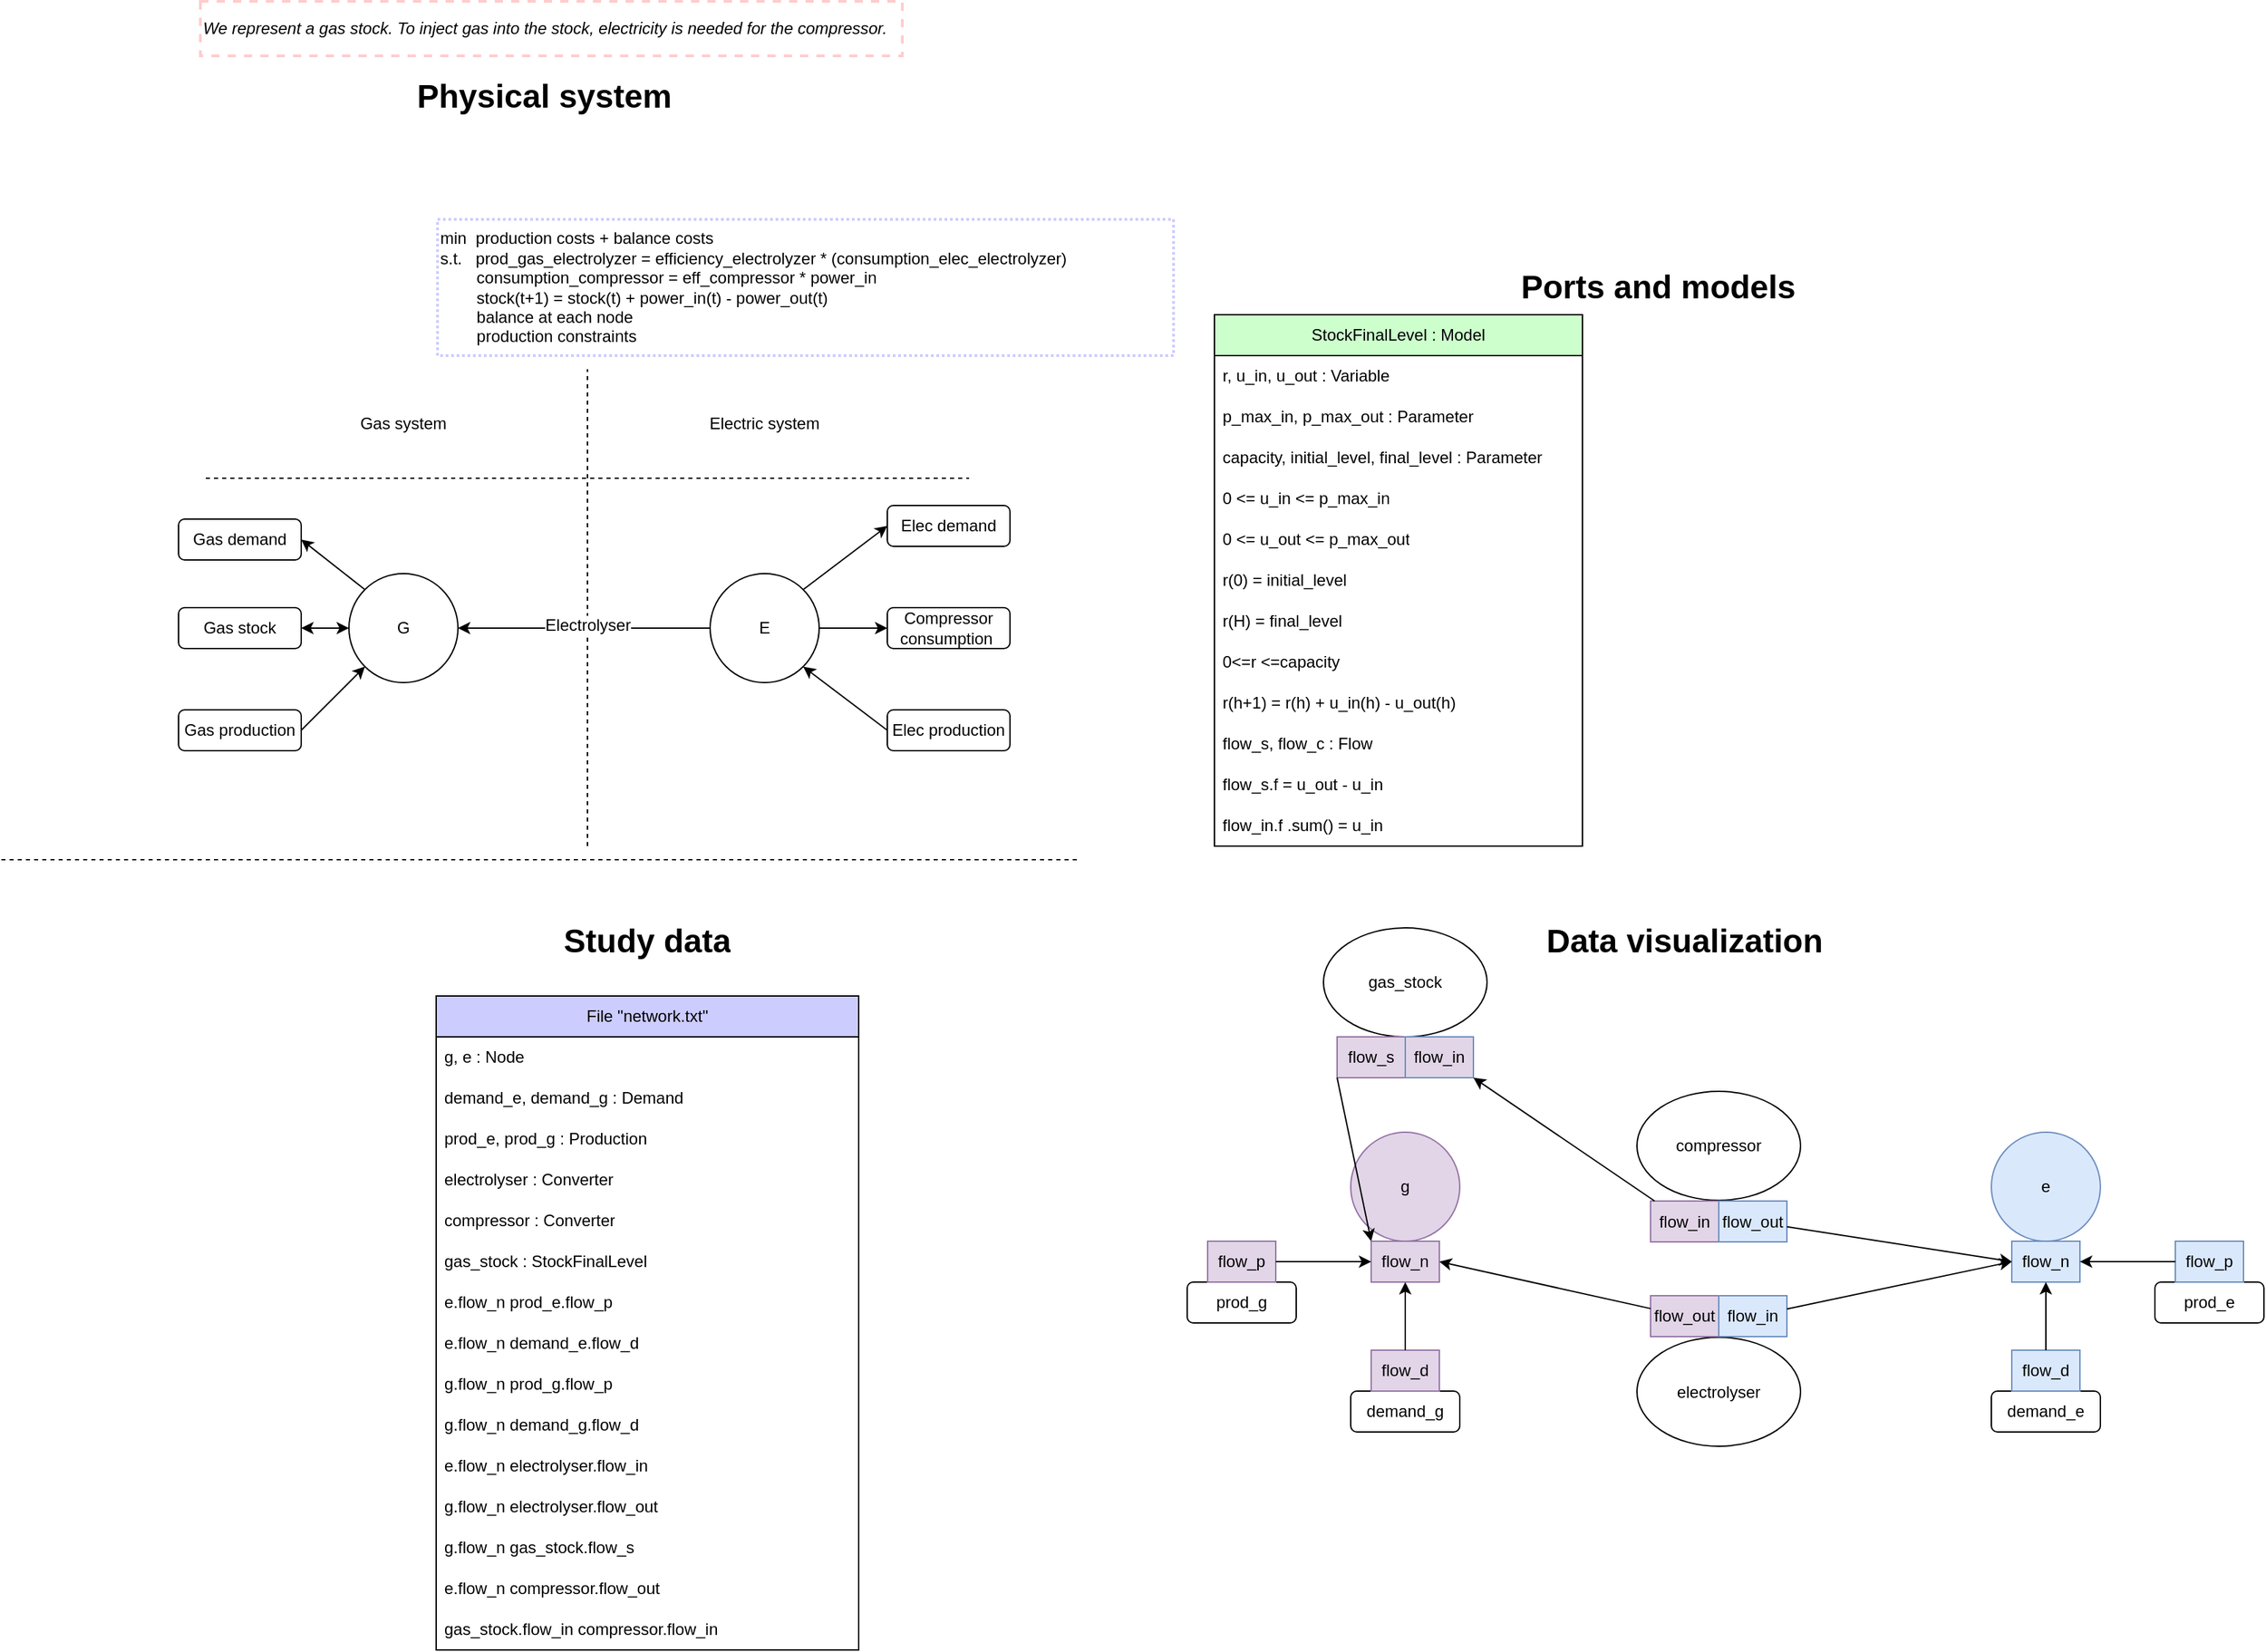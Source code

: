 <mxfile>
    <diagram id="C5RBs43oDa-KdzZeNtuy" name="two_models">
        <mxGraphModel dx="1202" dy="1762" grid="1" gridSize="10" guides="1" tooltips="1" connect="1" arrows="1" fold="1" page="1" pageScale="1" pageWidth="827" pageHeight="1169" math="0" shadow="0">
            <root>
                <mxCell id="WIyWlLk6GJQsqaUBKTNV-0"/>
                <mxCell id="WIyWlLk6GJQsqaUBKTNV-1" parent="WIyWlLk6GJQsqaUBKTNV-0"/>
                <mxCell id="hW5n2ouBTmK9XzmkuQqM-54" value="" style="endArrow=none;dashed=1;html=1;rounded=0;" parent="WIyWlLk6GJQsqaUBKTNV-1" edge="1">
                    <mxGeometry width="50" height="50" relative="1" as="geometry">
                        <mxPoint x="440" y="-10" as="sourcePoint"/>
                        <mxPoint x="440" y="-360" as="targetPoint"/>
                    </mxGeometry>
                </mxCell>
                <mxCell id="hW5n2ouBTmK9XzmkuQqM-55" value="" style="endArrow=none;dashed=1;html=1;rounded=0;" parent="WIyWlLk6GJQsqaUBKTNV-1" edge="1">
                    <mxGeometry width="50" height="50" relative="1" as="geometry">
                        <mxPoint x="160" y="-280" as="sourcePoint"/>
                        <mxPoint x="720" y="-280" as="targetPoint"/>
                    </mxGeometry>
                </mxCell>
                <mxCell id="hW5n2ouBTmK9XzmkuQqM-56" value="Gas system" style="text;html=1;strokeColor=none;fillColor=none;align=center;verticalAlign=middle;whiteSpace=wrap;rounded=0;" parent="WIyWlLk6GJQsqaUBKTNV-1" vertex="1">
                    <mxGeometry x="250" y="-340" width="110" height="40" as="geometry"/>
                </mxCell>
                <mxCell id="hW5n2ouBTmK9XzmkuQqM-57" value="Electric system" style="text;html=1;strokeColor=none;fillColor=none;align=center;verticalAlign=middle;whiteSpace=wrap;rounded=0;" parent="WIyWlLk6GJQsqaUBKTNV-1" vertex="1">
                    <mxGeometry x="515" y="-340" width="110" height="40" as="geometry"/>
                </mxCell>
                <mxCell id="hW5n2ouBTmK9XzmkuQqM-58" value="G" style="ellipse;whiteSpace=wrap;html=1;aspect=fixed;" parent="WIyWlLk6GJQsqaUBKTNV-1" vertex="1">
                    <mxGeometry x="265" y="-210" width="80" height="80" as="geometry"/>
                </mxCell>
                <mxCell id="hW5n2ouBTmK9XzmkuQqM-59" value="E" style="ellipse;whiteSpace=wrap;html=1;aspect=fixed;" parent="WIyWlLk6GJQsqaUBKTNV-1" vertex="1">
                    <mxGeometry x="530" y="-210" width="80" height="80" as="geometry"/>
                </mxCell>
                <mxCell id="hW5n2ouBTmK9XzmkuQqM-60" value="" style="endArrow=classic;html=1;rounded=0;entryX=0;entryY=1;entryDx=0;entryDy=0;exitX=1;exitY=0.5;exitDx=0;exitDy=0;" parent="WIyWlLk6GJQsqaUBKTNV-1" source="hW5n2ouBTmK9XzmkuQqM-64" target="hW5n2ouBTmK9XzmkuQqM-58" edge="1">
                    <mxGeometry width="50" height="50" relative="1" as="geometry">
                        <mxPoint x="230" y="-90" as="sourcePoint"/>
                        <mxPoint x="440" y="-90" as="targetPoint"/>
                    </mxGeometry>
                </mxCell>
                <mxCell id="hW5n2ouBTmK9XzmkuQqM-61" value="" style="endArrow=classic;html=1;rounded=0;exitX=0;exitY=0;exitDx=0;exitDy=0;entryX=1;entryY=0.5;entryDx=0;entryDy=0;" parent="WIyWlLk6GJQsqaUBKTNV-1" source="hW5n2ouBTmK9XzmkuQqM-58" target="hW5n2ouBTmK9XzmkuQqM-67" edge="1">
                    <mxGeometry width="50" height="50" relative="1" as="geometry">
                        <mxPoint x="240" y="-80" as="sourcePoint"/>
                        <mxPoint x="210" y="-230" as="targetPoint"/>
                    </mxGeometry>
                </mxCell>
                <mxCell id="hW5n2ouBTmK9XzmkuQqM-62" value="" style="endArrow=classic;html=1;rounded=0;exitX=1;exitY=0;exitDx=0;exitDy=0;entryX=0;entryY=0.5;entryDx=0;entryDy=0;" parent="WIyWlLk6GJQsqaUBKTNV-1" source="hW5n2ouBTmK9XzmkuQqM-59" target="hW5n2ouBTmK9XzmkuQqM-66" edge="1">
                    <mxGeometry width="50" height="50" relative="1" as="geometry">
                        <mxPoint x="707" y="-228" as="sourcePoint"/>
                        <mxPoint x="650" y="-240" as="targetPoint"/>
                    </mxGeometry>
                </mxCell>
                <mxCell id="hW5n2ouBTmK9XzmkuQqM-63" value="" style="endArrow=classic;html=1;rounded=0;entryX=1;entryY=1;entryDx=0;entryDy=0;exitX=0;exitY=0.5;exitDx=0;exitDy=0;" parent="WIyWlLk6GJQsqaUBKTNV-1" source="hW5n2ouBTmK9XzmkuQqM-65" target="hW5n2ouBTmK9XzmkuQqM-59" edge="1">
                    <mxGeometry width="50" height="50" relative="1" as="geometry">
                        <mxPoint x="650" y="-90" as="sourcePoint"/>
                        <mxPoint x="600" y="-110" as="targetPoint"/>
                    </mxGeometry>
                </mxCell>
                <mxCell id="hW5n2ouBTmK9XzmkuQqM-64" value="Gas production" style="rounded=1;whiteSpace=wrap;html=1;" parent="WIyWlLk6GJQsqaUBKTNV-1" vertex="1">
                    <mxGeometry x="140" y="-110" width="90" height="30" as="geometry"/>
                </mxCell>
                <mxCell id="hW5n2ouBTmK9XzmkuQqM-65" value="Elec production" style="rounded=1;whiteSpace=wrap;html=1;" parent="WIyWlLk6GJQsqaUBKTNV-1" vertex="1">
                    <mxGeometry x="660" y="-110" width="90" height="30" as="geometry"/>
                </mxCell>
                <mxCell id="hW5n2ouBTmK9XzmkuQqM-66" value="Elec demand" style="rounded=1;whiteSpace=wrap;html=1;" parent="WIyWlLk6GJQsqaUBKTNV-1" vertex="1">
                    <mxGeometry x="660" y="-260" width="90" height="30" as="geometry"/>
                </mxCell>
                <mxCell id="hW5n2ouBTmK9XzmkuQqM-67" value="Gas demand" style="rounded=1;whiteSpace=wrap;html=1;" parent="WIyWlLk6GJQsqaUBKTNV-1" vertex="1">
                    <mxGeometry x="140" y="-250" width="90" height="30" as="geometry"/>
                </mxCell>
                <mxCell id="hW5n2ouBTmK9XzmkuQqM-78" value="" style="endArrow=none;dashed=1;html=1;rounded=0;" parent="WIyWlLk6GJQsqaUBKTNV-1" edge="1">
                    <mxGeometry width="50" height="50" relative="1" as="geometry">
                        <mxPoint x="10" as="sourcePoint"/>
                        <mxPoint x="800" as="targetPoint"/>
                    </mxGeometry>
                </mxCell>
                <mxCell id="hW5n2ouBTmK9XzmkuQqM-81" value="&lt;h1&gt;Physical system&lt;br&gt;&lt;/h1&gt;" style="text;html=1;strokeColor=none;fillColor=none;spacing=5;spacingTop=-20;whiteSpace=wrap;overflow=hidden;rounded=0;" parent="WIyWlLk6GJQsqaUBKTNV-1" vertex="1">
                    <mxGeometry x="310" y="-580" width="250" height="40" as="geometry"/>
                </mxCell>
                <mxCell id="0" value="" style="group" parent="WIyWlLk6GJQsqaUBKTNV-1" vertex="1" connectable="0">
                    <mxGeometry x="890" y="-440" width="690" height="460" as="geometry"/>
                </mxCell>
                <mxCell id="hW5n2ouBTmK9XzmkuQqM-79" value="&lt;h1&gt;Ports and models&lt;br&gt;&lt;/h1&gt;" style="text;html=1;strokeColor=none;fillColor=none;spacing=5;spacingTop=-20;whiteSpace=wrap;overflow=hidden;rounded=0;" parent="0" vertex="1">
                    <mxGeometry x="230" width="250" height="40" as="geometry"/>
                </mxCell>
                <mxCell id="94" value="StockFinalLevel : Model" style="swimlane;fontStyle=0;childLayout=stackLayout;horizontal=1;startSize=30;horizontalStack=0;resizeParent=1;resizeParentMax=0;resizeLast=0;collapsible=1;marginBottom=0;whiteSpace=wrap;html=1;fillColor=#CCFFCC;fontColor=#000000;" parent="0" vertex="1">
                    <mxGeometry x="10" y="40" width="270" height="390" as="geometry"/>
                </mxCell>
                <mxCell id="95" value="r, u_in, u_out : Variable" style="text;strokeColor=none;fillColor=none;align=left;verticalAlign=middle;spacingLeft=4;spacingRight=4;overflow=hidden;points=[[0,0.5],[1,0.5]];portConstraint=eastwest;rotatable=0;whiteSpace=wrap;html=1;" parent="94" vertex="1">
                    <mxGeometry y="30" width="270" height="30" as="geometry"/>
                </mxCell>
                <mxCell id="137" value="p_max_in, p_max_out : Parameter" style="text;strokeColor=none;fillColor=none;align=left;verticalAlign=middle;spacingLeft=4;spacingRight=4;overflow=hidden;points=[[0,0.5],[1,0.5]];portConstraint=eastwest;rotatable=0;whiteSpace=wrap;html=1;" parent="94" vertex="1">
                    <mxGeometry y="60" width="270" height="30" as="geometry"/>
                </mxCell>
                <mxCell id="138" value="capacity, initial_level, final_level : Parameter" style="text;strokeColor=none;fillColor=none;align=left;verticalAlign=middle;spacingLeft=4;spacingRight=4;overflow=hidden;points=[[0,0.5],[1,0.5]];portConstraint=eastwest;rotatable=0;whiteSpace=wrap;html=1;" parent="94" vertex="1">
                    <mxGeometry y="90" width="270" height="30" as="geometry"/>
                </mxCell>
                <mxCell id="139" value="0 &amp;lt;= u_in &amp;lt;= p_max_in" style="text;strokeColor=none;fillColor=none;align=left;verticalAlign=middle;spacingLeft=4;spacingRight=4;overflow=hidden;points=[[0,0.5],[1,0.5]];portConstraint=eastwest;rotatable=0;whiteSpace=wrap;html=1;" parent="94" vertex="1">
                    <mxGeometry y="120" width="270" height="30" as="geometry"/>
                </mxCell>
                <mxCell id="140" value="0 &amp;lt;= u_out &amp;lt;= p_max_out" style="text;strokeColor=none;fillColor=none;align=left;verticalAlign=middle;spacingLeft=4;spacingRight=4;overflow=hidden;points=[[0,0.5],[1,0.5]];portConstraint=eastwest;rotatable=0;whiteSpace=wrap;html=1;" parent="94" vertex="1">
                    <mxGeometry y="150" width="270" height="30" as="geometry"/>
                </mxCell>
                <mxCell id="141" value="r(0) = initial_level" style="text;strokeColor=none;fillColor=none;align=left;verticalAlign=middle;spacingLeft=4;spacingRight=4;overflow=hidden;points=[[0,0.5],[1,0.5]];portConstraint=eastwest;rotatable=0;whiteSpace=wrap;html=1;" parent="94" vertex="1">
                    <mxGeometry y="180" width="270" height="30" as="geometry"/>
                </mxCell>
                <mxCell id="142" value="r(H) = final_level" style="text;strokeColor=none;fillColor=none;align=left;verticalAlign=middle;spacingLeft=4;spacingRight=4;overflow=hidden;points=[[0,0.5],[1,0.5]];portConstraint=eastwest;rotatable=0;whiteSpace=wrap;html=1;" parent="94" vertex="1">
                    <mxGeometry y="210" width="270" height="30" as="geometry"/>
                </mxCell>
                <mxCell id="143" value="0&amp;lt;=r &amp;lt;=capacity" style="text;strokeColor=none;fillColor=none;align=left;verticalAlign=middle;spacingLeft=4;spacingRight=4;overflow=hidden;points=[[0,0.5],[1,0.5]];portConstraint=eastwest;rotatable=0;whiteSpace=wrap;html=1;" parent="94" vertex="1">
                    <mxGeometry y="240" width="270" height="30" as="geometry"/>
                </mxCell>
                <mxCell id="144" value="r(h+1) = r(h) + u_in(h) - u_out(h)" style="text;strokeColor=none;fillColor=none;align=left;verticalAlign=middle;spacingLeft=4;spacingRight=4;overflow=hidden;points=[[0,0.5],[1,0.5]];portConstraint=eastwest;rotatable=0;whiteSpace=wrap;html=1;" parent="94" vertex="1">
                    <mxGeometry y="270" width="270" height="30" as="geometry"/>
                </mxCell>
                <mxCell id="96" value="flow_s, flow_c : Flow" style="text;strokeColor=none;fillColor=none;align=left;verticalAlign=middle;spacingLeft=4;spacingRight=4;overflow=hidden;points=[[0,0.5],[1,0.5]];portConstraint=eastwest;rotatable=0;whiteSpace=wrap;html=1;" parent="94" vertex="1">
                    <mxGeometry y="300" width="270" height="30" as="geometry"/>
                </mxCell>
                <mxCell id="97" value="flow_s.f = u_out - u_in" style="text;strokeColor=none;fillColor=none;align=left;verticalAlign=middle;spacingLeft=4;spacingRight=4;overflow=hidden;points=[[0,0.5],[1,0.5]];portConstraint=eastwest;rotatable=0;whiteSpace=wrap;html=1;" parent="94" vertex="1">
                    <mxGeometry y="330" width="270" height="30" as="geometry"/>
                </mxCell>
                <mxCell id="151" value="flow_in.f .sum() = u_in" style="text;strokeColor=none;fillColor=none;align=left;verticalAlign=middle;spacingLeft=4;spacingRight=4;overflow=hidden;points=[[0,0.5],[1,0.5]];portConstraint=eastwest;rotatable=0;whiteSpace=wrap;html=1;" parent="94" vertex="1">
                    <mxGeometry y="360" width="270" height="30" as="geometry"/>
                </mxCell>
                <mxCell id="1" value="" style="group" parent="WIyWlLk6GJQsqaUBKTNV-1" vertex="1" connectable="0">
                    <mxGeometry x="109" y="40" width="680" height="320" as="geometry"/>
                </mxCell>
                <mxCell id="hW5n2ouBTmK9XzmkuQqM-36" value="File &quot;network.txt&quot;" style="swimlane;fontStyle=0;childLayout=stackLayout;horizontal=1;startSize=30;horizontalStack=0;resizeParent=1;resizeParentMax=0;resizeLast=0;collapsible=1;marginBottom=0;whiteSpace=wrap;html=1;fillColor=#CCCCFF;" parent="1" vertex="1">
                    <mxGeometry x="220" y="60" width="310" height="480" as="geometry"/>
                </mxCell>
                <mxCell id="hW5n2ouBTmK9XzmkuQqM-39" value="g, e : Node" style="text;strokeColor=none;fillColor=none;align=left;verticalAlign=middle;spacingLeft=4;spacingRight=4;overflow=hidden;points=[[0,0.5],[1,0.5]];portConstraint=eastwest;rotatable=0;whiteSpace=wrap;html=1;" parent="hW5n2ouBTmK9XzmkuQqM-36" vertex="1">
                    <mxGeometry y="30" width="310" height="30" as="geometry"/>
                </mxCell>
                <mxCell id="hW5n2ouBTmK9XzmkuQqM-44" value="demand_e, demand_g : Demand" style="text;strokeColor=none;fillColor=none;align=left;verticalAlign=middle;spacingLeft=4;spacingRight=4;overflow=hidden;points=[[0,0.5],[1,0.5]];portConstraint=eastwest;rotatable=0;whiteSpace=wrap;html=1;" parent="hW5n2ouBTmK9XzmkuQqM-36" vertex="1">
                    <mxGeometry y="60" width="310" height="30" as="geometry"/>
                </mxCell>
                <mxCell id="hW5n2ouBTmK9XzmkuQqM-41" value="prod_e, prod_g : Production" style="text;strokeColor=none;fillColor=none;align=left;verticalAlign=middle;spacingLeft=4;spacingRight=4;overflow=hidden;points=[[0,0.5],[1,0.5]];portConstraint=eastwest;rotatable=0;whiteSpace=wrap;html=1;" parent="hW5n2ouBTmK9XzmkuQqM-36" vertex="1">
                    <mxGeometry y="90" width="310" height="30" as="geometry"/>
                </mxCell>
                <mxCell id="hW5n2ouBTmK9XzmkuQqM-37" value="electrolyser : Converter" style="text;strokeColor=none;fillColor=none;align=left;verticalAlign=middle;spacingLeft=4;spacingRight=4;overflow=hidden;points=[[0,0.5],[1,0.5]];portConstraint=eastwest;rotatable=0;whiteSpace=wrap;html=1;" parent="hW5n2ouBTmK9XzmkuQqM-36" vertex="1">
                    <mxGeometry y="120" width="310" height="30" as="geometry"/>
                </mxCell>
                <mxCell id="167" value="compressor : Converter" style="text;strokeColor=none;fillColor=none;align=left;verticalAlign=middle;spacingLeft=4;spacingRight=4;overflow=hidden;points=[[0,0.5],[1,0.5]];portConstraint=eastwest;rotatable=0;whiteSpace=wrap;html=1;" parent="hW5n2ouBTmK9XzmkuQqM-36" vertex="1">
                    <mxGeometry y="150" width="310" height="30" as="geometry"/>
                </mxCell>
                <mxCell id="168" value="gas_stock : StockFinalLevel" style="text;strokeColor=none;fillColor=none;align=left;verticalAlign=middle;spacingLeft=4;spacingRight=4;overflow=hidden;points=[[0,0.5],[1,0.5]];portConstraint=eastwest;rotatable=0;whiteSpace=wrap;html=1;" parent="hW5n2ouBTmK9XzmkuQqM-36" vertex="1">
                    <mxGeometry y="180" width="310" height="30" as="geometry"/>
                </mxCell>
                <mxCell id="hW5n2ouBTmK9XzmkuQqM-47" value="e.flow_n prod_e.flow_p" style="text;strokeColor=none;fillColor=none;align=left;verticalAlign=middle;spacingLeft=4;spacingRight=4;overflow=hidden;points=[[0,0.5],[1,0.5]];portConstraint=eastwest;rotatable=0;whiteSpace=wrap;html=1;" parent="hW5n2ouBTmK9XzmkuQqM-36" vertex="1">
                    <mxGeometry y="210" width="310" height="30" as="geometry"/>
                </mxCell>
                <mxCell id="hW5n2ouBTmK9XzmkuQqM-48" value="e.flow_n demand_e.flow_d" style="text;strokeColor=none;fillColor=none;align=left;verticalAlign=middle;spacingLeft=4;spacingRight=4;overflow=hidden;points=[[0,0.5],[1,0.5]];portConstraint=eastwest;rotatable=0;whiteSpace=wrap;html=1;" parent="hW5n2ouBTmK9XzmkuQqM-36" vertex="1">
                    <mxGeometry y="240" width="310" height="30" as="geometry"/>
                </mxCell>
                <mxCell id="hW5n2ouBTmK9XzmkuQqM-49" value="g.flow_n prod_g.flow_p" style="text;strokeColor=none;fillColor=none;align=left;verticalAlign=middle;spacingLeft=4;spacingRight=4;overflow=hidden;points=[[0,0.5],[1,0.5]];portConstraint=eastwest;rotatable=0;whiteSpace=wrap;html=1;" parent="hW5n2ouBTmK9XzmkuQqM-36" vertex="1">
                    <mxGeometry y="270" width="310" height="30" as="geometry"/>
                </mxCell>
                <mxCell id="hW5n2ouBTmK9XzmkuQqM-50" value="g.flow_n demand_g.flow_d" style="text;strokeColor=none;fillColor=none;align=left;verticalAlign=middle;spacingLeft=4;spacingRight=4;overflow=hidden;points=[[0,0.5],[1,0.5]];portConstraint=eastwest;rotatable=0;whiteSpace=wrap;html=1;" parent="hW5n2ouBTmK9XzmkuQqM-36" vertex="1">
                    <mxGeometry y="300" width="310" height="30" as="geometry"/>
                </mxCell>
                <mxCell id="hW5n2ouBTmK9XzmkuQqM-51" value="e.flow_n electrolyser.flow_in" style="text;strokeColor=none;fillColor=none;align=left;verticalAlign=middle;spacingLeft=4;spacingRight=4;overflow=hidden;points=[[0,0.5],[1,0.5]];portConstraint=eastwest;rotatable=0;whiteSpace=wrap;html=1;" parent="hW5n2ouBTmK9XzmkuQqM-36" vertex="1">
                    <mxGeometry y="330" width="310" height="30" as="geometry"/>
                </mxCell>
                <mxCell id="hW5n2ouBTmK9XzmkuQqM-46" value="g.flow_n electrolyser.flow_out" style="text;strokeColor=none;fillColor=none;align=left;verticalAlign=middle;spacingLeft=4;spacingRight=4;overflow=hidden;points=[[0,0.5],[1,0.5]];portConstraint=eastwest;rotatable=0;whiteSpace=wrap;html=1;" parent="hW5n2ouBTmK9XzmkuQqM-36" vertex="1">
                    <mxGeometry y="360" width="310" height="30" as="geometry"/>
                </mxCell>
                <mxCell id="hW5n2ouBTmK9XzmkuQqM-53" value="g.flow_n gas_stock.flow_s" style="text;strokeColor=none;fillColor=none;align=left;verticalAlign=middle;spacingLeft=4;spacingRight=4;overflow=hidden;points=[[0,0.5],[1,0.5]];portConstraint=eastwest;rotatable=0;whiteSpace=wrap;html=1;" parent="hW5n2ouBTmK9XzmkuQqM-36" vertex="1">
                    <mxGeometry y="390" width="310" height="30" as="geometry"/>
                </mxCell>
                <mxCell id="169" value="e.flow_n compressor.flow_out" style="text;strokeColor=none;fillColor=none;align=left;verticalAlign=middle;spacingLeft=4;spacingRight=4;overflow=hidden;points=[[0,0.5],[1,0.5]];portConstraint=eastwest;rotatable=0;whiteSpace=wrap;html=1;" parent="hW5n2ouBTmK9XzmkuQqM-36" vertex="1">
                    <mxGeometry y="420" width="310" height="30" as="geometry"/>
                </mxCell>
                <mxCell id="170" value="gas_stock.flow_in compressor.flow_in" style="text;strokeColor=none;fillColor=none;align=left;verticalAlign=middle;spacingLeft=4;spacingRight=4;overflow=hidden;points=[[0,0.5],[1,0.5]];portConstraint=eastwest;rotatable=0;whiteSpace=wrap;html=1;" parent="hW5n2ouBTmK9XzmkuQqM-36" vertex="1">
                    <mxGeometry y="450" width="310" height="30" as="geometry"/>
                </mxCell>
                <mxCell id="hW5n2ouBTmK9XzmkuQqM-80" value="&lt;h1&gt;Study data&lt;br&gt;&lt;/h1&gt;" style="text;html=1;strokeColor=none;fillColor=none;spacing=5;spacingTop=-20;whiteSpace=wrap;overflow=hidden;rounded=0;align=center;" parent="1" vertex="1">
                    <mxGeometry x="250" width="250" height="40" as="geometry"/>
                </mxCell>
                <mxCell id="11" value="&lt;font style=&quot;&quot;&gt;&lt;b style=&quot;&quot;&gt;&lt;font style=&quot;font-size: 24px;&quot;&gt;Data visualization&lt;/font&gt;&lt;br&gt;&lt;/b&gt;&lt;/font&gt;" style="text;html=1;strokeColor=none;fillColor=none;align=center;verticalAlign=middle;whiteSpace=wrap;rounded=0;" parent="WIyWlLk6GJQsqaUBKTNV-1" vertex="1">
                    <mxGeometry x="1030" width="430" height="120" as="geometry"/>
                </mxCell>
                <mxCell id="49" value="" style="group" parent="WIyWlLk6GJQsqaUBKTNV-1" vertex="1" connectable="0">
                    <mxGeometry x="880" y="170" width="790" height="260.5" as="geometry"/>
                </mxCell>
                <mxCell id="2" value="" style="group" parent="49" vertex="1" connectable="0">
                    <mxGeometry x="120" y="30" width="80" height="110" as="geometry"/>
                </mxCell>
                <mxCell id="3" value="g" style="ellipse;whiteSpace=wrap;html=1;aspect=fixed;fillColor=#e1d5e7;strokeColor=#9673a6;" parent="2" vertex="1">
                    <mxGeometry width="80" height="80" as="geometry"/>
                </mxCell>
                <mxCell id="4" value="flow_n" style="rounded=0;whiteSpace=wrap;html=1;fillColor=#e1d5e7;strokeColor=#9673a6;" parent="2" vertex="1">
                    <mxGeometry x="15" y="80" width="50" height="30" as="geometry"/>
                </mxCell>
                <mxCell id="8" value="" style="group" parent="49" vertex="1" connectable="0">
                    <mxGeometry x="590" y="30" width="80" height="110" as="geometry"/>
                </mxCell>
                <mxCell id="9" value="e" style="ellipse;whiteSpace=wrap;html=1;aspect=fixed;fillColor=#dae8fc;strokeColor=#6c8ebf;" parent="8" vertex="1">
                    <mxGeometry width="80" height="80" as="geometry"/>
                </mxCell>
                <mxCell id="10" value="flow_n" style="rounded=0;whiteSpace=wrap;html=1;fillColor=#dae8fc;strokeColor=#6c8ebf;" parent="8" vertex="1">
                    <mxGeometry x="15" y="80" width="50" height="30" as="geometry"/>
                </mxCell>
                <mxCell id="17" value="" style="group" parent="49" vertex="1" connectable="0">
                    <mxGeometry x="330" y="150" width="120" height="110.5" as="geometry"/>
                </mxCell>
                <mxCell id="18" value="electrolyser" style="ellipse;whiteSpace=wrap;html=1;" parent="17" vertex="1">
                    <mxGeometry y="30.5" width="120" height="80" as="geometry"/>
                </mxCell>
                <mxCell id="19" value="" style="group;fillColor=#f8cecc;strokeColor=#b85450;" parent="17" vertex="1" connectable="0">
                    <mxGeometry x="10" width="100" height="30" as="geometry"/>
                </mxCell>
                <mxCell id="20" value="flow_out" style="rounded=0;whiteSpace=wrap;html=1;fillColor=#e1d5e7;strokeColor=#9673a6;" parent="19" vertex="1">
                    <mxGeometry width="50" height="30" as="geometry"/>
                </mxCell>
                <mxCell id="21" value="flow_in" style="rounded=0;whiteSpace=wrap;html=1;fillColor=#dae8fc;strokeColor=#6c8ebf;" parent="19" vertex="1">
                    <mxGeometry x="50" width="50" height="30" as="geometry"/>
                </mxCell>
                <mxCell id="22" value="" style="group" parent="49" vertex="1" connectable="0">
                    <mxGeometry x="330" width="120" height="110.5" as="geometry"/>
                </mxCell>
                <UserObject label="compressor" link="data:page/id,C5RBs43oDa-KdzZeNtuy" id="13">
                    <mxCell style="ellipse;whiteSpace=wrap;html=1;container=0;" parent="22" vertex="1">
                        <mxGeometry width="120" height="80" as="geometry"/>
                    </mxCell>
                </UserObject>
                <mxCell id="14" value="" style="group;fillColor=#f8cecc;strokeColor=#b85450;container=0;" parent="22" vertex="1" connectable="0">
                    <mxGeometry x="10" y="80.5" width="100" height="30" as="geometry"/>
                </mxCell>
                <mxCell id="15" value="flow_in" style="rounded=0;whiteSpace=wrap;html=1;fillColor=#e1d5e7;strokeColor=#9673a6;container=0;" parent="22" vertex="1">
                    <mxGeometry x="10" y="80.5" width="50" height="30" as="geometry"/>
                </mxCell>
                <mxCell id="16" value="flow_out" style="rounded=0;whiteSpace=wrap;html=1;fillColor=#dae8fc;strokeColor=#6c8ebf;container=0;" parent="22" vertex="1">
                    <mxGeometry x="60" y="80.5" width="50" height="30" as="geometry"/>
                </mxCell>
                <mxCell id="33" value="" style="group" parent="49" vertex="1" connectable="0">
                    <mxGeometry x="710" y="110" width="80" height="60" as="geometry"/>
                </mxCell>
                <mxCell id="30" value="prod_e" style="rounded=1;whiteSpace=wrap;html=1;container=0;" parent="33" vertex="1">
                    <mxGeometry y="30" width="80" height="30" as="geometry"/>
                </mxCell>
                <mxCell id="31" value="flow_p" style="rounded=0;whiteSpace=wrap;html=1;fillColor=#dae8fc;strokeColor=#6c8ebf;container=0;" parent="33" vertex="1">
                    <mxGeometry x="15" width="50" height="30" as="geometry"/>
                </mxCell>
                <mxCell id="34" value="" style="group" parent="49" vertex="1" connectable="0">
                    <mxGeometry x="590" y="190" width="80" height="60" as="geometry"/>
                </mxCell>
                <mxCell id="35" value="demand_e" style="rounded=1;whiteSpace=wrap;html=1;container=0;" parent="34" vertex="1">
                    <mxGeometry y="30" width="80" height="30" as="geometry"/>
                </mxCell>
                <mxCell id="36" value="flow_d" style="rounded=0;whiteSpace=wrap;html=1;fillColor=#dae8fc;strokeColor=#6c8ebf;container=0;" parent="34" vertex="1">
                    <mxGeometry x="15" width="50" height="30" as="geometry"/>
                </mxCell>
                <mxCell id="37" value="" style="group" parent="49" vertex="1" connectable="0">
                    <mxGeometry x="120" y="190" width="80" height="60" as="geometry"/>
                </mxCell>
                <mxCell id="38" value="demand_g" style="rounded=1;whiteSpace=wrap;html=1;container=0;" parent="37" vertex="1">
                    <mxGeometry y="30" width="80" height="30" as="geometry"/>
                </mxCell>
                <mxCell id="39" value="flow_d" style="rounded=0;whiteSpace=wrap;html=1;fillColor=#e1d5e7;strokeColor=#9673a6;container=0;" parent="37" vertex="1">
                    <mxGeometry x="15" width="50" height="30" as="geometry"/>
                </mxCell>
                <mxCell id="40" value="" style="group" parent="49" vertex="1" connectable="0">
                    <mxGeometry y="110" width="80" height="60" as="geometry"/>
                </mxCell>
                <mxCell id="41" value="prod_g" style="rounded=1;whiteSpace=wrap;html=1;container=0;" parent="40" vertex="1">
                    <mxGeometry y="30" width="80" height="30" as="geometry"/>
                </mxCell>
                <mxCell id="42" value="flow_p" style="rounded=0;whiteSpace=wrap;html=1;fillColor=#e1d5e7;strokeColor=#9673a6;container=0;" parent="40" vertex="1">
                    <mxGeometry x="15" width="50" height="30" as="geometry"/>
                </mxCell>
                <mxCell id="119" style="edgeStyle=none;html=1;entryX=0;entryY=0.5;entryDx=0;entryDy=0;" parent="49" source="42" target="4" edge="1">
                    <mxGeometry relative="1" as="geometry"/>
                </mxCell>
                <mxCell id="120" style="edgeStyle=none;html=1;entryX=0.5;entryY=1;entryDx=0;entryDy=0;" parent="49" source="39" target="4" edge="1">
                    <mxGeometry relative="1" as="geometry"/>
                </mxCell>
                <mxCell id="122" style="edgeStyle=none;html=1;entryX=1;entryY=0.5;entryDx=0;entryDy=0;" parent="49" source="20" target="4" edge="1">
                    <mxGeometry relative="1" as="geometry"/>
                </mxCell>
                <mxCell id="123" style="edgeStyle=none;html=1;entryX=0;entryY=0.5;entryDx=0;entryDy=0;" parent="49" source="21" target="10" edge="1">
                    <mxGeometry relative="1" as="geometry"/>
                </mxCell>
                <mxCell id="124" style="edgeStyle=none;html=1;entryX=0;entryY=0.5;entryDx=0;entryDy=0;" parent="49" source="16" target="10" edge="1">
                    <mxGeometry relative="1" as="geometry"/>
                </mxCell>
                <mxCell id="127" style="edgeStyle=none;html=1;entryX=1;entryY=0.5;entryDx=0;entryDy=0;" parent="49" source="31" target="10" edge="1">
                    <mxGeometry relative="1" as="geometry"/>
                </mxCell>
                <mxCell id="128" style="edgeStyle=none;html=1;" parent="49" source="36" target="10" edge="1">
                    <mxGeometry relative="1" as="geometry"/>
                </mxCell>
                <mxCell id="129" value="&lt;i&gt;We represent a gas stock. To inject gas into the stock, electricity is needed for the compressor.&amp;nbsp;&lt;/i&gt;" style="text;html=1;strokeColor=#FFCCCC;fillColor=none;align=left;verticalAlign=middle;whiteSpace=wrap;rounded=0;dashed=1;strokeWidth=2;" parent="WIyWlLk6GJQsqaUBKTNV-1" vertex="1">
                    <mxGeometry x="156" y="-630" width="515" height="40" as="geometry"/>
                </mxCell>
                <mxCell id="130" value="" style="endArrow=classic;html=1;rounded=0;exitX=0;exitY=0.5;exitDx=0;exitDy=0;entryX=1;entryY=0.5;entryDx=0;entryDy=0;" parent="WIyWlLk6GJQsqaUBKTNV-1" source="hW5n2ouBTmK9XzmkuQqM-59" target="hW5n2ouBTmK9XzmkuQqM-58" edge="1">
                    <mxGeometry relative="1" as="geometry">
                        <mxPoint x="541.716" y="-141.716" as="sourcePoint"/>
                        <mxPoint x="333.284" y="-141.716" as="targetPoint"/>
                    </mxGeometry>
                </mxCell>
                <mxCell id="131" value="Label" style="edgeLabel;resizable=0;html=1;align=center;verticalAlign=middle;" parent="130" connectable="0" vertex="1">
                    <mxGeometry relative="1" as="geometry"/>
                </mxCell>
                <mxCell id="132" value="&lt;font style=&quot;font-size: 12px;&quot;&gt;Electrolyser&lt;/font&gt;" style="edgeLabel;html=1;align=center;verticalAlign=middle;resizable=0;points=[];" parent="130" vertex="1" connectable="0">
                    <mxGeometry x="-0.024" y="-2" relative="1" as="geometry">
                        <mxPoint as="offset"/>
                    </mxGeometry>
                </mxCell>
                <mxCell id="133" value="Compressor consumption&amp;nbsp;" style="rounded=1;whiteSpace=wrap;html=1;" parent="WIyWlLk6GJQsqaUBKTNV-1" vertex="1">
                    <mxGeometry x="660" y="-185" width="90" height="30" as="geometry"/>
                </mxCell>
                <mxCell id="134" value="" style="endArrow=classic;html=1;rounded=0;exitX=1;exitY=0.5;exitDx=0;exitDy=0;entryX=0;entryY=0.5;entryDx=0;entryDy=0;" parent="WIyWlLk6GJQsqaUBKTNV-1" source="hW5n2ouBTmK9XzmkuQqM-59" target="133" edge="1">
                    <mxGeometry width="50" height="50" relative="1" as="geometry">
                        <mxPoint x="608.284" y="-188.284" as="sourcePoint"/>
                        <mxPoint x="670" y="-235" as="targetPoint"/>
                    </mxGeometry>
                </mxCell>
                <mxCell id="135" value="Gas stock" style="rounded=1;whiteSpace=wrap;html=1;" parent="WIyWlLk6GJQsqaUBKTNV-1" vertex="1">
                    <mxGeometry x="140" y="-185" width="90" height="30" as="geometry"/>
                </mxCell>
                <mxCell id="136" value="" style="endArrow=classic;html=1;rounded=0;entryX=0;entryY=0.5;entryDx=0;entryDy=0;exitX=1;exitY=0.5;exitDx=0;exitDy=0;startArrow=classic;startFill=1;" parent="WIyWlLk6GJQsqaUBKTNV-1" source="135" target="hW5n2ouBTmK9XzmkuQqM-58" edge="1">
                    <mxGeometry width="50" height="50" relative="1" as="geometry">
                        <mxPoint x="240" y="-85" as="sourcePoint"/>
                        <mxPoint x="286.716" y="-131.716" as="targetPoint"/>
                    </mxGeometry>
                </mxCell>
                <mxCell id="152" value="" style="group" parent="WIyWlLk6GJQsqaUBKTNV-1" vertex="1" connectable="0">
                    <mxGeometry x="980" y="40" width="120" height="120" as="geometry"/>
                </mxCell>
                <mxCell id="153" value="gas_stock" style="ellipse;whiteSpace=wrap;html=1;" parent="152" vertex="1">
                    <mxGeometry y="10" width="120" height="80" as="geometry"/>
                </mxCell>
                <mxCell id="154" value="" style="group;fillColor=#f8cecc;strokeColor=#b85450;" parent="152" vertex="1" connectable="0">
                    <mxGeometry x="10" y="90" width="100" height="30" as="geometry"/>
                </mxCell>
                <mxCell id="155" value="flow_s" style="rounded=0;whiteSpace=wrap;html=1;fillColor=#e1d5e7;strokeColor=#9673a6;" parent="154" vertex="1">
                    <mxGeometry width="50" height="30" as="geometry"/>
                </mxCell>
                <mxCell id="156" value="flow_in" style="rounded=0;whiteSpace=wrap;html=1;fillColor=#e1d5e7;strokeColor=#6c8ebf;" parent="154" vertex="1">
                    <mxGeometry x="50" width="50" height="30" as="geometry"/>
                </mxCell>
                <mxCell id="121" style="edgeStyle=none;html=1;entryX=1;entryY=1;entryDx=0;entryDy=0;startArrow=none;startFill=0;endArrow=classic;endFill=1;" parent="WIyWlLk6GJQsqaUBKTNV-1" source="15" target="156" edge="1">
                    <mxGeometry relative="1" as="geometry"/>
                </mxCell>
                <mxCell id="158" style="edgeStyle=none;html=1;entryX=0;entryY=1;entryDx=0;entryDy=0;startArrow=classic;startFill=1;endArrow=none;endFill=0;exitX=0;exitY=0;exitDx=0;exitDy=0;" parent="WIyWlLk6GJQsqaUBKTNV-1" source="4" target="155" edge="1">
                    <mxGeometry relative="1" as="geometry">
                        <mxPoint x="1075" y="290" as="sourcePoint"/>
                        <mxPoint x="1087.5" y="170" as="targetPoint"/>
                    </mxGeometry>
                </mxCell>
                <mxCell id="Va4gqrnXocLt5GUEUR7I-170" value="min&amp;nbsp;&amp;nbsp;&lt;span style=&quot;&quot;&gt;&lt;/span&gt;production costs + balance costs&lt;br&gt;s.t.&amp;nbsp;&lt;span style=&quot;&quot;&gt;&amp;nbsp;&amp;nbsp;&lt;/span&gt;prod_gas_electrolyzer = efficiency_electrolyzer * (consumption_elec_electrolyzer)&amp;nbsp;&lt;br&gt;&lt;span style=&quot;&quot;&gt;&#9;&lt;/span&gt;&lt;span style=&quot;white-space: pre;&quot;&gt;&#9;&lt;/span&gt;consumption_compressor =&amp;nbsp;eff_compressor * power_in&lt;br&gt;&lt;span style=&quot;&quot;&gt;&#9;&lt;/span&gt;&lt;span style=&quot;white-space: pre;&quot;&gt;&#9;&lt;/span&gt;stock(t+1) = stock(t) + power_in(t) - power_out(t)&amp;nbsp;&amp;nbsp;&lt;br&gt;&lt;span style=&quot;&quot;&gt;&#9;&lt;/span&gt;&lt;span style=&quot;white-space: pre;&quot;&gt;&#9;&lt;/span&gt;balance at each node&lt;br&gt;&lt;span style=&quot;&quot;&gt;&#9;&lt;/span&gt;&lt;span style=&quot;white-space: pre;&quot;&gt;&#9;&lt;/span&gt;production constraints" style="text;html=1;strokeColor=#CCCCFF;fillColor=none;align=left;verticalAlign=middle;whiteSpace=wrap;rounded=0;dashed=1;dashPattern=1 1;strokeWidth=2;" parent="WIyWlLk6GJQsqaUBKTNV-1" vertex="1">
                    <mxGeometry x="330" y="-470" width="540" height="100" as="geometry"/>
                </mxCell>
            </root>
        </mxGraphModel>
    </diagram>
    <diagram id="tA_zB2jGQ9Bv3yYgPDxx" name="unique_model">
        <mxGraphModel dx="1202" dy="1693" grid="1" gridSize="10" guides="1" tooltips="1" connect="1" arrows="1" fold="1" page="1" pageScale="1" pageWidth="850" pageHeight="1100" math="0" shadow="0">
            <root>
                <mxCell id="0"/>
                <mxCell id="1" parent="0"/>
                <mxCell id="PPvn2V2-SSPivxvc0sW9-1" value="" style="endArrow=none;dashed=1;html=1;rounded=0;" parent="1" edge="1">
                    <mxGeometry width="50" height="50" relative="1" as="geometry">
                        <mxPoint x="440" y="-10.0" as="sourcePoint"/>
                        <mxPoint x="440" y="-360" as="targetPoint"/>
                    </mxGeometry>
                </mxCell>
                <mxCell id="PPvn2V2-SSPivxvc0sW9-2" value="" style="endArrow=none;dashed=1;html=1;rounded=0;" parent="1" edge="1">
                    <mxGeometry width="50" height="50" relative="1" as="geometry">
                        <mxPoint x="160" y="-280" as="sourcePoint"/>
                        <mxPoint x="720" y="-280" as="targetPoint"/>
                    </mxGeometry>
                </mxCell>
                <mxCell id="PPvn2V2-SSPivxvc0sW9-3" value="Gas system" style="text;html=1;strokeColor=none;fillColor=none;align=center;verticalAlign=middle;whiteSpace=wrap;rounded=0;" parent="1" vertex="1">
                    <mxGeometry x="250" y="-340" width="110" height="40" as="geometry"/>
                </mxCell>
                <mxCell id="PPvn2V2-SSPivxvc0sW9-4" value="Electric system" style="text;html=1;strokeColor=none;fillColor=none;align=center;verticalAlign=middle;whiteSpace=wrap;rounded=0;" parent="1" vertex="1">
                    <mxGeometry x="515" y="-340" width="110" height="40" as="geometry"/>
                </mxCell>
                <mxCell id="PPvn2V2-SSPivxvc0sW9-5" value="G" style="ellipse;whiteSpace=wrap;html=1;aspect=fixed;" parent="1" vertex="1">
                    <mxGeometry x="265" y="-210" width="80" height="80" as="geometry"/>
                </mxCell>
                <mxCell id="PPvn2V2-SSPivxvc0sW9-6" value="E" style="ellipse;whiteSpace=wrap;html=1;aspect=fixed;" parent="1" vertex="1">
                    <mxGeometry x="530" y="-210" width="80" height="80" as="geometry"/>
                </mxCell>
                <mxCell id="PPvn2V2-SSPivxvc0sW9-7" value="" style="endArrow=classic;html=1;rounded=0;entryX=0;entryY=1;entryDx=0;entryDy=0;exitX=1;exitY=0.5;exitDx=0;exitDy=0;" parent="1" source="PPvn2V2-SSPivxvc0sW9-11" target="PPvn2V2-SSPivxvc0sW9-5" edge="1">
                    <mxGeometry width="50" height="50" relative="1" as="geometry">
                        <mxPoint x="230" y="-90" as="sourcePoint"/>
                        <mxPoint x="440" y="-90" as="targetPoint"/>
                    </mxGeometry>
                </mxCell>
                <mxCell id="PPvn2V2-SSPivxvc0sW9-8" value="" style="endArrow=classic;html=1;rounded=0;exitX=0;exitY=0;exitDx=0;exitDy=0;entryX=1;entryY=0.5;entryDx=0;entryDy=0;" parent="1" source="PPvn2V2-SSPivxvc0sW9-5" target="PPvn2V2-SSPivxvc0sW9-14" edge="1">
                    <mxGeometry width="50" height="50" relative="1" as="geometry">
                        <mxPoint x="240" y="-80" as="sourcePoint"/>
                        <mxPoint x="210" y="-230" as="targetPoint"/>
                    </mxGeometry>
                </mxCell>
                <mxCell id="PPvn2V2-SSPivxvc0sW9-9" value="" style="endArrow=classic;html=1;rounded=0;exitX=1;exitY=0;exitDx=0;exitDy=0;entryX=0;entryY=0.5;entryDx=0;entryDy=0;" parent="1" source="PPvn2V2-SSPivxvc0sW9-6" target="PPvn2V2-SSPivxvc0sW9-13" edge="1">
                    <mxGeometry width="50" height="50" relative="1" as="geometry">
                        <mxPoint x="707" y="-228" as="sourcePoint"/>
                        <mxPoint x="650" y="-240" as="targetPoint"/>
                    </mxGeometry>
                </mxCell>
                <mxCell id="PPvn2V2-SSPivxvc0sW9-10" value="" style="endArrow=classic;html=1;rounded=0;entryX=1;entryY=1;entryDx=0;entryDy=0;exitX=0;exitY=0.5;exitDx=0;exitDy=0;" parent="1" source="PPvn2V2-SSPivxvc0sW9-12" target="PPvn2V2-SSPivxvc0sW9-6" edge="1">
                    <mxGeometry width="50" height="50" relative="1" as="geometry">
                        <mxPoint x="650" y="-90" as="sourcePoint"/>
                        <mxPoint x="600" y="-110" as="targetPoint"/>
                    </mxGeometry>
                </mxCell>
                <mxCell id="PPvn2V2-SSPivxvc0sW9-11" value="Gas production" style="rounded=1;whiteSpace=wrap;html=1;" parent="1" vertex="1">
                    <mxGeometry x="140" y="-110" width="90" height="30" as="geometry"/>
                </mxCell>
                <mxCell id="PPvn2V2-SSPivxvc0sW9-12" value="Elec production" style="rounded=1;whiteSpace=wrap;html=1;" parent="1" vertex="1">
                    <mxGeometry x="660" y="-110" width="90" height="30" as="geometry"/>
                </mxCell>
                <mxCell id="PPvn2V2-SSPivxvc0sW9-13" value="Elec demand" style="rounded=1;whiteSpace=wrap;html=1;" parent="1" vertex="1">
                    <mxGeometry x="660" y="-260" width="90" height="30" as="geometry"/>
                </mxCell>
                <mxCell id="PPvn2V2-SSPivxvc0sW9-14" value="Gas demand" style="rounded=1;whiteSpace=wrap;html=1;" parent="1" vertex="1">
                    <mxGeometry x="140" y="-250" width="90" height="30" as="geometry"/>
                </mxCell>
                <mxCell id="PPvn2V2-SSPivxvc0sW9-15" value="&lt;h1&gt;Physical system&lt;br&gt;&lt;/h1&gt;" style="text;html=1;strokeColor=none;fillColor=none;spacing=5;spacingTop=-20;whiteSpace=wrap;overflow=hidden;rounded=0;" parent="1" vertex="1">
                    <mxGeometry x="310" y="-520" width="250" height="40" as="geometry"/>
                </mxCell>
                <mxCell id="PPvn2V2-SSPivxvc0sW9-16" value="" style="group" parent="1" vertex="1" connectable="0">
                    <mxGeometry x="890" y="-480" width="690" height="460" as="geometry"/>
                </mxCell>
                <mxCell id="PPvn2V2-SSPivxvc0sW9-17" value="&lt;h1&gt;Ports and models&lt;br&gt;&lt;/h1&gt;" style="text;html=1;strokeColor=none;fillColor=none;spacing=5;spacingTop=-20;whiteSpace=wrap;overflow=hidden;rounded=0;" parent="PPvn2V2-SSPivxvc0sW9-16" vertex="1">
                    <mxGeometry x="230" width="250" height="40" as="geometry"/>
                </mxCell>
                <mxCell id="PPvn2V2-SSPivxvc0sW9-18" value="StockFinalLevelCompressor : Model" style="swimlane;fontStyle=0;childLayout=stackLayout;horizontal=1;startSize=30;horizontalStack=0;resizeParent=1;resizeParentMax=0;resizeLast=0;collapsible=1;marginBottom=0;whiteSpace=wrap;html=1;fillColor=#CCFFCC;fontColor=#000000;" parent="PPvn2V2-SSPivxvc0sW9-16" vertex="1">
                    <mxGeometry x="10" y="40" width="270" height="420" as="geometry"/>
                </mxCell>
                <mxCell id="PPvn2V2-SSPivxvc0sW9-19" value="r, u_in, u_out : Variable" style="text;strokeColor=none;fillColor=none;align=left;verticalAlign=middle;spacingLeft=4;spacingRight=4;overflow=hidden;points=[[0,0.5],[1,0.5]];portConstraint=eastwest;rotatable=0;whiteSpace=wrap;html=1;" parent="PPvn2V2-SSPivxvc0sW9-18" vertex="1">
                    <mxGeometry y="30" width="270" height="30" as="geometry"/>
                </mxCell>
                <mxCell id="PPvn2V2-SSPivxvc0sW9-20" value="p_max_in, p_max_out : Parameter" style="text;strokeColor=none;fillColor=none;align=left;verticalAlign=middle;spacingLeft=4;spacingRight=4;overflow=hidden;points=[[0,0.5],[1,0.5]];portConstraint=eastwest;rotatable=0;whiteSpace=wrap;html=1;" parent="PPvn2V2-SSPivxvc0sW9-18" vertex="1">
                    <mxGeometry y="60" width="270" height="30" as="geometry"/>
                </mxCell>
                <mxCell id="PPvn2V2-SSPivxvc0sW9-21" value="capacity, initial_level, final_level : Parameter" style="text;strokeColor=none;fillColor=none;align=left;verticalAlign=middle;spacingLeft=4;spacingRight=4;overflow=hidden;points=[[0,0.5],[1,0.5]];portConstraint=eastwest;rotatable=0;whiteSpace=wrap;html=1;" parent="PPvn2V2-SSPivxvc0sW9-18" vertex="1">
                    <mxGeometry y="90" width="270" height="30" as="geometry"/>
                </mxCell>
                <mxCell id="PPvn2V2-SSPivxvc0sW9-101" value="alpha : Parameter" style="text;strokeColor=none;fillColor=none;align=left;verticalAlign=middle;spacingLeft=4;spacingRight=4;overflow=hidden;points=[[0,0.5],[1,0.5]];portConstraint=eastwest;rotatable=0;whiteSpace=wrap;html=1;" parent="PPvn2V2-SSPivxvc0sW9-18" vertex="1">
                    <mxGeometry y="120" width="270" height="30" as="geometry"/>
                </mxCell>
                <mxCell id="PPvn2V2-SSPivxvc0sW9-22" value="0 &amp;lt;= u_in &amp;lt;= p_max_in" style="text;strokeColor=none;fillColor=none;align=left;verticalAlign=middle;spacingLeft=4;spacingRight=4;overflow=hidden;points=[[0,0.5],[1,0.5]];portConstraint=eastwest;rotatable=0;whiteSpace=wrap;html=1;" parent="PPvn2V2-SSPivxvc0sW9-18" vertex="1">
                    <mxGeometry y="150" width="270" height="30" as="geometry"/>
                </mxCell>
                <mxCell id="PPvn2V2-SSPivxvc0sW9-23" value="0 &amp;lt;= u_out &amp;lt;= p_max_out" style="text;strokeColor=none;fillColor=none;align=left;verticalAlign=middle;spacingLeft=4;spacingRight=4;overflow=hidden;points=[[0,0.5],[1,0.5]];portConstraint=eastwest;rotatable=0;whiteSpace=wrap;html=1;" parent="PPvn2V2-SSPivxvc0sW9-18" vertex="1">
                    <mxGeometry y="180" width="270" height="30" as="geometry"/>
                </mxCell>
                <mxCell id="PPvn2V2-SSPivxvc0sW9-24" value="r(0)= initial_level" style="text;strokeColor=none;fillColor=none;align=left;verticalAlign=middle;spacingLeft=4;spacingRight=4;overflow=hidden;points=[[0,0.5],[1,0.5]];portConstraint=eastwest;rotatable=0;whiteSpace=wrap;html=1;" parent="PPvn2V2-SSPivxvc0sW9-18" vertex="1">
                    <mxGeometry y="210" width="270" height="30" as="geometry"/>
                </mxCell>
                <mxCell id="PPvn2V2-SSPivxvc0sW9-25" value="r(H) = final_level" style="text;strokeColor=none;fillColor=none;align=left;verticalAlign=middle;spacingLeft=4;spacingRight=4;overflow=hidden;points=[[0,0.5],[1,0.5]];portConstraint=eastwest;rotatable=0;whiteSpace=wrap;html=1;" parent="PPvn2V2-SSPivxvc0sW9-18" vertex="1">
                    <mxGeometry y="240" width="270" height="30" as="geometry"/>
                </mxCell>
                <mxCell id="PPvn2V2-SSPivxvc0sW9-26" value="0&amp;lt;=r &amp;lt;=capacity" style="text;strokeColor=none;fillColor=none;align=left;verticalAlign=middle;spacingLeft=4;spacingRight=4;overflow=hidden;points=[[0,0.5],[1,0.5]];portConstraint=eastwest;rotatable=0;whiteSpace=wrap;html=1;" parent="PPvn2V2-SSPivxvc0sW9-18" vertex="1">
                    <mxGeometry y="270" width="270" height="30" as="geometry"/>
                </mxCell>
                <mxCell id="PPvn2V2-SSPivxvc0sW9-27" value="r(h+1) = r(h) + u_in(h) - u_out(h)" style="text;strokeColor=none;fillColor=none;align=left;verticalAlign=middle;spacingLeft=4;spacingRight=4;overflow=hidden;points=[[0,0.5],[1,0.5]];portConstraint=eastwest;rotatable=0;whiteSpace=wrap;html=1;" parent="PPvn2V2-SSPivxvc0sW9-18" vertex="1">
                    <mxGeometry y="300" width="270" height="30" as="geometry"/>
                </mxCell>
                <mxCell id="PPvn2V2-SSPivxvc0sW9-28" value="flow_s, flow_c : Flow" style="text;strokeColor=none;fillColor=none;align=left;verticalAlign=middle;spacingLeft=4;spacingRight=4;overflow=hidden;points=[[0,0.5],[1,0.5]];portConstraint=eastwest;rotatable=0;whiteSpace=wrap;html=1;" parent="PPvn2V2-SSPivxvc0sW9-18" vertex="1">
                    <mxGeometry y="330" width="270" height="30" as="geometry"/>
                </mxCell>
                <mxCell id="PPvn2V2-SSPivxvc0sW9-29" value="flow_s.f = u_out - u_in" style="text;strokeColor=none;fillColor=none;align=left;verticalAlign=middle;spacingLeft=4;spacingRight=4;overflow=hidden;points=[[0,0.5],[1,0.5]];portConstraint=eastwest;rotatable=0;whiteSpace=wrap;html=1;" parent="PPvn2V2-SSPivxvc0sW9-18" vertex="1">
                    <mxGeometry y="360" width="270" height="30" as="geometry"/>
                </mxCell>
                <mxCell id="PPvn2V2-SSPivxvc0sW9-30" value="flow_c.f = - alpha * u_in" style="text;strokeColor=none;fillColor=none;align=left;verticalAlign=middle;spacingLeft=4;spacingRight=4;overflow=hidden;points=[[0,0.5],[1,0.5]];portConstraint=eastwest;rotatable=0;whiteSpace=wrap;html=1;" parent="PPvn2V2-SSPivxvc0sW9-18" vertex="1">
                    <mxGeometry y="390" width="270" height="30" as="geometry"/>
                </mxCell>
                <mxCell id="PPvn2V2-SSPivxvc0sW9-31" value="" style="group" parent="1" vertex="1" connectable="0">
                    <mxGeometry x="109" y="40" width="680" height="320" as="geometry"/>
                </mxCell>
                <mxCell id="PPvn2V2-SSPivxvc0sW9-32" value="File &quot;network.txt&quot;" style="swimlane;fontStyle=0;childLayout=stackLayout;horizontal=1;startSize=30;horizontalStack=0;resizeParent=1;resizeParentMax=0;resizeLast=0;collapsible=1;marginBottom=0;whiteSpace=wrap;html=1;fillColor=#CCCCFF;" parent="PPvn2V2-SSPivxvc0sW9-31" vertex="1">
                    <mxGeometry x="220" y="60" width="310" height="420" as="geometry"/>
                </mxCell>
                <mxCell id="PPvn2V2-SSPivxvc0sW9-33" value="g, e : Node" style="text;strokeColor=none;fillColor=none;align=left;verticalAlign=middle;spacingLeft=4;spacingRight=4;overflow=hidden;points=[[0,0.5],[1,0.5]];portConstraint=eastwest;rotatable=0;whiteSpace=wrap;html=1;" parent="PPvn2V2-SSPivxvc0sW9-32" vertex="1">
                    <mxGeometry y="30" width="310" height="30" as="geometry"/>
                </mxCell>
                <mxCell id="PPvn2V2-SSPivxvc0sW9-34" value="demand_e, demand_g : Demand" style="text;strokeColor=none;fillColor=none;align=left;verticalAlign=middle;spacingLeft=4;spacingRight=4;overflow=hidden;points=[[0,0.5],[1,0.5]];portConstraint=eastwest;rotatable=0;whiteSpace=wrap;html=1;" parent="PPvn2V2-SSPivxvc0sW9-32" vertex="1">
                    <mxGeometry y="60" width="310" height="30" as="geometry"/>
                </mxCell>
                <mxCell id="PPvn2V2-SSPivxvc0sW9-35" value="prod_e, prod_g : Production" style="text;strokeColor=none;fillColor=none;align=left;verticalAlign=middle;spacingLeft=4;spacingRight=4;overflow=hidden;points=[[0,0.5],[1,0.5]];portConstraint=eastwest;rotatable=0;whiteSpace=wrap;html=1;" parent="PPvn2V2-SSPivxvc0sW9-32" vertex="1">
                    <mxGeometry y="90" width="310" height="30" as="geometry"/>
                </mxCell>
                <mxCell id="PPvn2V2-SSPivxvc0sW9-36" value="electrolyser : Converter" style="text;strokeColor=none;fillColor=none;align=left;verticalAlign=middle;spacingLeft=4;spacingRight=4;overflow=hidden;points=[[0,0.5],[1,0.5]];portConstraint=eastwest;rotatable=0;whiteSpace=wrap;html=1;" parent="PPvn2V2-SSPivxvc0sW9-32" vertex="1">
                    <mxGeometry y="120" width="310" height="30" as="geometry"/>
                </mxCell>
                <mxCell id="PPvn2V2-SSPivxvc0sW9-38" value="gas_stock : StockFinalLevelCompressor" style="text;strokeColor=none;fillColor=none;align=left;verticalAlign=middle;spacingLeft=4;spacingRight=4;overflow=hidden;points=[[0,0.5],[1,0.5]];portConstraint=eastwest;rotatable=0;whiteSpace=wrap;html=1;" parent="PPvn2V2-SSPivxvc0sW9-32" vertex="1">
                    <mxGeometry y="150" width="310" height="30" as="geometry"/>
                </mxCell>
                <mxCell id="PPvn2V2-SSPivxvc0sW9-39" value="e.flow_n prod_e.flow_p" style="text;strokeColor=none;fillColor=none;align=left;verticalAlign=middle;spacingLeft=4;spacingRight=4;overflow=hidden;points=[[0,0.5],[1,0.5]];portConstraint=eastwest;rotatable=0;whiteSpace=wrap;html=1;" parent="PPvn2V2-SSPivxvc0sW9-32" vertex="1">
                    <mxGeometry y="180" width="310" height="30" as="geometry"/>
                </mxCell>
                <mxCell id="PPvn2V2-SSPivxvc0sW9-40" value="e.flow_n demand_e.flow_d" style="text;strokeColor=none;fillColor=none;align=left;verticalAlign=middle;spacingLeft=4;spacingRight=4;overflow=hidden;points=[[0,0.5],[1,0.5]];portConstraint=eastwest;rotatable=0;whiteSpace=wrap;html=1;" parent="PPvn2V2-SSPivxvc0sW9-32" vertex="1">
                    <mxGeometry y="210" width="310" height="30" as="geometry"/>
                </mxCell>
                <mxCell id="PPvn2V2-SSPivxvc0sW9-41" value="g.flow_n prod_g.flow_p" style="text;strokeColor=none;fillColor=none;align=left;verticalAlign=middle;spacingLeft=4;spacingRight=4;overflow=hidden;points=[[0,0.5],[1,0.5]];portConstraint=eastwest;rotatable=0;whiteSpace=wrap;html=1;" parent="PPvn2V2-SSPivxvc0sW9-32" vertex="1">
                    <mxGeometry y="240" width="310" height="30" as="geometry"/>
                </mxCell>
                <mxCell id="PPvn2V2-SSPivxvc0sW9-42" value="g.flow_n demand_g.flow_d" style="text;strokeColor=none;fillColor=none;align=left;verticalAlign=middle;spacingLeft=4;spacingRight=4;overflow=hidden;points=[[0,0.5],[1,0.5]];portConstraint=eastwest;rotatable=0;whiteSpace=wrap;html=1;" parent="PPvn2V2-SSPivxvc0sW9-32" vertex="1">
                    <mxGeometry y="270" width="310" height="30" as="geometry"/>
                </mxCell>
                <mxCell id="PPvn2V2-SSPivxvc0sW9-43" value="e.flow_n electrolyser.flow_in" style="text;strokeColor=none;fillColor=none;align=left;verticalAlign=middle;spacingLeft=4;spacingRight=4;overflow=hidden;points=[[0,0.5],[1,0.5]];portConstraint=eastwest;rotatable=0;whiteSpace=wrap;html=1;" parent="PPvn2V2-SSPivxvc0sW9-32" vertex="1">
                    <mxGeometry y="300" width="310" height="30" as="geometry"/>
                </mxCell>
                <mxCell id="PPvn2V2-SSPivxvc0sW9-44" value="g.flow_n electrolyser.flow_out" style="text;strokeColor=none;fillColor=none;align=left;verticalAlign=middle;spacingLeft=4;spacingRight=4;overflow=hidden;points=[[0,0.5],[1,0.5]];portConstraint=eastwest;rotatable=0;whiteSpace=wrap;html=1;" parent="PPvn2V2-SSPivxvc0sW9-32" vertex="1">
                    <mxGeometry y="330" width="310" height="30" as="geometry"/>
                </mxCell>
                <mxCell id="PPvn2V2-SSPivxvc0sW9-45" value="g.flow_n gas_stock.flow_s" style="text;strokeColor=none;fillColor=none;align=left;verticalAlign=middle;spacingLeft=4;spacingRight=4;overflow=hidden;points=[[0,0.5],[1,0.5]];portConstraint=eastwest;rotatable=0;whiteSpace=wrap;html=1;" parent="PPvn2V2-SSPivxvc0sW9-32" vertex="1">
                    <mxGeometry y="360" width="310" height="30" as="geometry"/>
                </mxCell>
                <mxCell id="PPvn2V2-SSPivxvc0sW9-46" value="e.flow_n gas_stock.flow_c" style="text;strokeColor=none;fillColor=none;align=left;verticalAlign=middle;spacingLeft=4;spacingRight=4;overflow=hidden;points=[[0,0.5],[1,0.5]];portConstraint=eastwest;rotatable=0;whiteSpace=wrap;html=1;" parent="PPvn2V2-SSPivxvc0sW9-32" vertex="1">
                    <mxGeometry y="390" width="310" height="30" as="geometry"/>
                </mxCell>
                <mxCell id="PPvn2V2-SSPivxvc0sW9-48" value="&lt;h1&gt;Study data&lt;br&gt;&lt;/h1&gt;" style="text;html=1;strokeColor=none;fillColor=none;spacing=5;spacingTop=-20;whiteSpace=wrap;overflow=hidden;rounded=0;align=center;" parent="PPvn2V2-SSPivxvc0sW9-31" vertex="1">
                    <mxGeometry x="250" width="250" height="40" as="geometry"/>
                </mxCell>
                <mxCell id="PPvn2V2-SSPivxvc0sW9-49" value="&lt;font style=&quot;&quot;&gt;&lt;b style=&quot;&quot;&gt;&lt;font style=&quot;font-size: 24px;&quot;&gt;Data visualization&lt;/font&gt;&lt;br&gt;&lt;/b&gt;&lt;/font&gt;" style="text;html=1;strokeColor=none;fillColor=none;align=center;verticalAlign=middle;whiteSpace=wrap;rounded=0;" parent="1" vertex="1">
                    <mxGeometry x="1030" width="430" height="120" as="geometry"/>
                </mxCell>
                <mxCell id="PPvn2V2-SSPivxvc0sW9-50" value="" style="group" parent="1" vertex="1" connectable="0">
                    <mxGeometry x="880" y="170" width="790" height="260.5" as="geometry"/>
                </mxCell>
                <mxCell id="PPvn2V2-SSPivxvc0sW9-51" value="" style="group" parent="PPvn2V2-SSPivxvc0sW9-50" vertex="1" connectable="0">
                    <mxGeometry x="120" y="30" width="80" height="110" as="geometry"/>
                </mxCell>
                <mxCell id="PPvn2V2-SSPivxvc0sW9-52" value="g" style="ellipse;whiteSpace=wrap;html=1;aspect=fixed;fillColor=#e1d5e7;strokeColor=#9673a6;" parent="PPvn2V2-SSPivxvc0sW9-51" vertex="1">
                    <mxGeometry width="80" height="80" as="geometry"/>
                </mxCell>
                <mxCell id="PPvn2V2-SSPivxvc0sW9-53" value="flow_n" style="rounded=0;whiteSpace=wrap;html=1;fillColor=#e1d5e7;strokeColor=#9673a6;" parent="PPvn2V2-SSPivxvc0sW9-51" vertex="1">
                    <mxGeometry x="15" y="80" width="50" height="30" as="geometry"/>
                </mxCell>
                <mxCell id="PPvn2V2-SSPivxvc0sW9-54" value="" style="group" parent="PPvn2V2-SSPivxvc0sW9-50" vertex="1" connectable="0">
                    <mxGeometry x="590" y="30" width="80" height="110" as="geometry"/>
                </mxCell>
                <mxCell id="PPvn2V2-SSPivxvc0sW9-55" value="e" style="ellipse;whiteSpace=wrap;html=1;aspect=fixed;fillColor=#dae8fc;strokeColor=#6c8ebf;" parent="PPvn2V2-SSPivxvc0sW9-54" vertex="1">
                    <mxGeometry width="80" height="80" as="geometry"/>
                </mxCell>
                <mxCell id="PPvn2V2-SSPivxvc0sW9-56" value="flow_n" style="rounded=0;whiteSpace=wrap;html=1;fillColor=#dae8fc;strokeColor=#6c8ebf;" parent="PPvn2V2-SSPivxvc0sW9-54" vertex="1">
                    <mxGeometry x="15" y="80" width="50" height="30" as="geometry"/>
                </mxCell>
                <mxCell id="PPvn2V2-SSPivxvc0sW9-57" value="" style="group" parent="PPvn2V2-SSPivxvc0sW9-50" vertex="1" connectable="0">
                    <mxGeometry x="330" y="150" width="120" height="110.5" as="geometry"/>
                </mxCell>
                <mxCell id="PPvn2V2-SSPivxvc0sW9-58" value="electrolyser" style="ellipse;whiteSpace=wrap;html=1;" parent="PPvn2V2-SSPivxvc0sW9-57" vertex="1">
                    <mxGeometry y="30.5" width="120" height="80" as="geometry"/>
                </mxCell>
                <mxCell id="PPvn2V2-SSPivxvc0sW9-59" value="" style="group;fillColor=#f8cecc;strokeColor=#b85450;" parent="PPvn2V2-SSPivxvc0sW9-57" vertex="1" connectable="0">
                    <mxGeometry x="10" width="100" height="30" as="geometry"/>
                </mxCell>
                <mxCell id="PPvn2V2-SSPivxvc0sW9-60" value="flow_out" style="rounded=0;whiteSpace=wrap;html=1;fillColor=#e1d5e7;strokeColor=#9673a6;" parent="PPvn2V2-SSPivxvc0sW9-59" vertex="1">
                    <mxGeometry width="50" height="30" as="geometry"/>
                </mxCell>
                <mxCell id="PPvn2V2-SSPivxvc0sW9-61" value="flow_in" style="rounded=0;whiteSpace=wrap;html=1;fillColor=#dae8fc;strokeColor=#6c8ebf;" parent="PPvn2V2-SSPivxvc0sW9-59" vertex="1">
                    <mxGeometry x="50" width="50" height="30" as="geometry"/>
                </mxCell>
                <mxCell id="PPvn2V2-SSPivxvc0sW9-67" value="" style="group" parent="PPvn2V2-SSPivxvc0sW9-50" vertex="1" connectable="0">
                    <mxGeometry x="710" y="110" width="80" height="60" as="geometry"/>
                </mxCell>
                <mxCell id="PPvn2V2-SSPivxvc0sW9-68" value="prod_e" style="rounded=1;whiteSpace=wrap;html=1;container=0;" parent="PPvn2V2-SSPivxvc0sW9-67" vertex="1">
                    <mxGeometry y="30" width="80" height="30" as="geometry"/>
                </mxCell>
                <mxCell id="PPvn2V2-SSPivxvc0sW9-69" value="flow_p" style="rounded=0;whiteSpace=wrap;html=1;fillColor=#dae8fc;strokeColor=#6c8ebf;container=0;" parent="PPvn2V2-SSPivxvc0sW9-67" vertex="1">
                    <mxGeometry x="15" width="50" height="30" as="geometry"/>
                </mxCell>
                <mxCell id="PPvn2V2-SSPivxvc0sW9-70" value="" style="group" parent="PPvn2V2-SSPivxvc0sW9-50" vertex="1" connectable="0">
                    <mxGeometry x="590" y="190" width="80" height="60" as="geometry"/>
                </mxCell>
                <mxCell id="PPvn2V2-SSPivxvc0sW9-71" value="demand_e" style="rounded=1;whiteSpace=wrap;html=1;container=0;" parent="PPvn2V2-SSPivxvc0sW9-70" vertex="1">
                    <mxGeometry y="30" width="80" height="30" as="geometry"/>
                </mxCell>
                <mxCell id="PPvn2V2-SSPivxvc0sW9-72" value="flow_d" style="rounded=0;whiteSpace=wrap;html=1;fillColor=#dae8fc;strokeColor=#6c8ebf;container=0;" parent="PPvn2V2-SSPivxvc0sW9-70" vertex="1">
                    <mxGeometry x="15" width="50" height="30" as="geometry"/>
                </mxCell>
                <mxCell id="PPvn2V2-SSPivxvc0sW9-73" value="" style="group" parent="PPvn2V2-SSPivxvc0sW9-50" vertex="1" connectable="0">
                    <mxGeometry x="120" y="190" width="80" height="60" as="geometry"/>
                </mxCell>
                <mxCell id="PPvn2V2-SSPivxvc0sW9-74" value="demand_g" style="rounded=1;whiteSpace=wrap;html=1;container=0;" parent="PPvn2V2-SSPivxvc0sW9-73" vertex="1">
                    <mxGeometry y="30" width="80" height="30" as="geometry"/>
                </mxCell>
                <mxCell id="PPvn2V2-SSPivxvc0sW9-75" value="flow_d" style="rounded=0;whiteSpace=wrap;html=1;fillColor=#e1d5e7;strokeColor=#9673a6;container=0;" parent="PPvn2V2-SSPivxvc0sW9-73" vertex="1">
                    <mxGeometry x="15" width="50" height="30" as="geometry"/>
                </mxCell>
                <mxCell id="PPvn2V2-SSPivxvc0sW9-76" value="" style="group" parent="PPvn2V2-SSPivxvc0sW9-50" vertex="1" connectable="0">
                    <mxGeometry y="110" width="80" height="60" as="geometry"/>
                </mxCell>
                <mxCell id="PPvn2V2-SSPivxvc0sW9-77" value="prod_g" style="rounded=1;whiteSpace=wrap;html=1;container=0;" parent="PPvn2V2-SSPivxvc0sW9-76" vertex="1">
                    <mxGeometry y="30" width="80" height="30" as="geometry"/>
                </mxCell>
                <mxCell id="PPvn2V2-SSPivxvc0sW9-78" value="flow_p" style="rounded=0;whiteSpace=wrap;html=1;fillColor=#e1d5e7;strokeColor=#9673a6;container=0;" parent="PPvn2V2-SSPivxvc0sW9-76" vertex="1">
                    <mxGeometry x="15" width="50" height="30" as="geometry"/>
                </mxCell>
                <mxCell id="PPvn2V2-SSPivxvc0sW9-79" style="edgeStyle=none;html=1;entryX=0;entryY=0.5;entryDx=0;entryDy=0;" parent="PPvn2V2-SSPivxvc0sW9-50" source="PPvn2V2-SSPivxvc0sW9-78" target="PPvn2V2-SSPivxvc0sW9-53" edge="1">
                    <mxGeometry relative="1" as="geometry"/>
                </mxCell>
                <mxCell id="PPvn2V2-SSPivxvc0sW9-80" style="edgeStyle=none;html=1;entryX=0.5;entryY=1;entryDx=0;entryDy=0;" parent="PPvn2V2-SSPivxvc0sW9-50" source="PPvn2V2-SSPivxvc0sW9-75" target="PPvn2V2-SSPivxvc0sW9-53" edge="1">
                    <mxGeometry relative="1" as="geometry"/>
                </mxCell>
                <mxCell id="PPvn2V2-SSPivxvc0sW9-81" style="edgeStyle=none;html=1;entryX=1;entryY=0.5;entryDx=0;entryDy=0;" parent="PPvn2V2-SSPivxvc0sW9-50" source="PPvn2V2-SSPivxvc0sW9-60" target="PPvn2V2-SSPivxvc0sW9-53" edge="1">
                    <mxGeometry relative="1" as="geometry"/>
                </mxCell>
                <mxCell id="PPvn2V2-SSPivxvc0sW9-82" style="edgeStyle=none;html=1;entryX=0;entryY=0.5;entryDx=0;entryDy=0;" parent="PPvn2V2-SSPivxvc0sW9-50" source="PPvn2V2-SSPivxvc0sW9-61" target="PPvn2V2-SSPivxvc0sW9-56" edge="1">
                    <mxGeometry relative="1" as="geometry"/>
                </mxCell>
                <mxCell id="PPvn2V2-SSPivxvc0sW9-84" style="edgeStyle=none;html=1;entryX=1;entryY=0.5;entryDx=0;entryDy=0;" parent="PPvn2V2-SSPivxvc0sW9-50" source="PPvn2V2-SSPivxvc0sW9-69" target="PPvn2V2-SSPivxvc0sW9-56" edge="1">
                    <mxGeometry relative="1" as="geometry"/>
                </mxCell>
                <mxCell id="PPvn2V2-SSPivxvc0sW9-85" style="edgeStyle=none;html=1;" parent="PPvn2V2-SSPivxvc0sW9-50" source="PPvn2V2-SSPivxvc0sW9-72" target="PPvn2V2-SSPivxvc0sW9-56" edge="1">
                    <mxGeometry relative="1" as="geometry"/>
                </mxCell>
                <mxCell id="PPvn2V2-SSPivxvc0sW9-86" value="&lt;i&gt;We represent a gas stock. To inject gas into the stock, electricity is needed for the compressor.&amp;nbsp;&lt;/i&gt;" style="text;html=1;strokeColor=#FFCCCC;fillColor=none;align=left;verticalAlign=middle;whiteSpace=wrap;rounded=0;dashed=1;strokeWidth=2;" parent="1" vertex="1">
                    <mxGeometry x="168" y="-560" width="515" height="40" as="geometry"/>
                </mxCell>
                <mxCell id="PPvn2V2-SSPivxvc0sW9-87" value="" style="endArrow=classic;html=1;rounded=0;exitX=0;exitY=0.5;exitDx=0;exitDy=0;entryX=1;entryY=0.5;entryDx=0;entryDy=0;" parent="1" source="PPvn2V2-SSPivxvc0sW9-6" target="PPvn2V2-SSPivxvc0sW9-5" edge="1">
                    <mxGeometry relative="1" as="geometry">
                        <mxPoint x="541.716" y="-141.716" as="sourcePoint"/>
                        <mxPoint x="333.284" y="-141.716" as="targetPoint"/>
                    </mxGeometry>
                </mxCell>
                <mxCell id="PPvn2V2-SSPivxvc0sW9-88" value="Label" style="edgeLabel;resizable=0;html=1;align=center;verticalAlign=middle;" parent="PPvn2V2-SSPivxvc0sW9-87" connectable="0" vertex="1">
                    <mxGeometry relative="1" as="geometry"/>
                </mxCell>
                <mxCell id="PPvn2V2-SSPivxvc0sW9-89" value="&lt;font style=&quot;font-size: 12px;&quot;&gt;Electrolyser&lt;/font&gt;" style="edgeLabel;html=1;align=center;verticalAlign=middle;resizable=0;points=[];" parent="PPvn2V2-SSPivxvc0sW9-87" vertex="1" connectable="0">
                    <mxGeometry x="-0.024" y="-2" relative="1" as="geometry">
                        <mxPoint as="offset"/>
                    </mxGeometry>
                </mxCell>
                <mxCell id="PPvn2V2-SSPivxvc0sW9-90" value="Compressor consumption&amp;nbsp;" style="rounded=1;whiteSpace=wrap;html=1;" parent="1" vertex="1">
                    <mxGeometry x="660" y="-185" width="90" height="30" as="geometry"/>
                </mxCell>
                <mxCell id="PPvn2V2-SSPivxvc0sW9-91" value="" style="endArrow=classic;html=1;rounded=0;exitX=1;exitY=0.5;exitDx=0;exitDy=0;entryX=0;entryY=0.5;entryDx=0;entryDy=0;" parent="1" source="PPvn2V2-SSPivxvc0sW9-6" target="PPvn2V2-SSPivxvc0sW9-90" edge="1">
                    <mxGeometry width="50" height="50" relative="1" as="geometry">
                        <mxPoint x="608.284" y="-188.284" as="sourcePoint"/>
                        <mxPoint x="670" y="-235" as="targetPoint"/>
                    </mxGeometry>
                </mxCell>
                <mxCell id="PPvn2V2-SSPivxvc0sW9-92" value="Gas stock" style="rounded=1;whiteSpace=wrap;html=1;" parent="1" vertex="1">
                    <mxGeometry x="140" y="-185" width="90" height="30" as="geometry"/>
                </mxCell>
                <mxCell id="PPvn2V2-SSPivxvc0sW9-93" value="" style="endArrow=classic;html=1;rounded=0;entryX=0;entryY=0.5;entryDx=0;entryDy=0;exitX=1;exitY=0.5;exitDx=0;exitDy=0;startArrow=classic;startFill=1;" parent="1" source="PPvn2V2-SSPivxvc0sW9-92" target="PPvn2V2-SSPivxvc0sW9-5" edge="1">
                    <mxGeometry width="50" height="50" relative="1" as="geometry">
                        <mxPoint x="240" y="-85" as="sourcePoint"/>
                        <mxPoint x="286.716" y="-131.716" as="targetPoint"/>
                    </mxGeometry>
                </mxCell>
                <mxCell id="PPvn2V2-SSPivxvc0sW9-94" value="" style="group" parent="1" vertex="1" connectable="0">
                    <mxGeometry x="980" y="40" width="120" height="120" as="geometry"/>
                </mxCell>
                <mxCell id="PPvn2V2-SSPivxvc0sW9-95" value="gas_stock" style="ellipse;whiteSpace=wrap;html=1;" parent="PPvn2V2-SSPivxvc0sW9-94" vertex="1">
                    <mxGeometry y="10" width="120" height="80" as="geometry"/>
                </mxCell>
                <mxCell id="PPvn2V2-SSPivxvc0sW9-96" value="" style="group;fillColor=#f8cecc;strokeColor=#b85450;" parent="PPvn2V2-SSPivxvc0sW9-94" vertex="1" connectable="0">
                    <mxGeometry x="10" y="90" width="100" height="30" as="geometry"/>
                </mxCell>
                <mxCell id="PPvn2V2-SSPivxvc0sW9-97" value="flow_s" style="rounded=0;whiteSpace=wrap;html=1;fillColor=#e1d5e7;strokeColor=#9673a6;" parent="PPvn2V2-SSPivxvc0sW9-96" vertex="1">
                    <mxGeometry width="50" height="30" as="geometry"/>
                </mxCell>
                <mxCell id="PPvn2V2-SSPivxvc0sW9-98" value="flow_c" style="rounded=0;whiteSpace=wrap;html=1;fillColor=#e1d5e7;strokeColor=#6c8ebf;" parent="PPvn2V2-SSPivxvc0sW9-96" vertex="1">
                    <mxGeometry x="50" width="50" height="30" as="geometry"/>
                </mxCell>
                <mxCell id="PPvn2V2-SSPivxvc0sW9-100" style="edgeStyle=none;html=1;entryX=0;entryY=1;entryDx=0;entryDy=0;startArrow=classic;startFill=1;endArrow=none;endFill=0;exitX=0;exitY=0;exitDx=0;exitDy=0;" parent="1" source="PPvn2V2-SSPivxvc0sW9-53" target="PPvn2V2-SSPivxvc0sW9-97" edge="1">
                    <mxGeometry relative="1" as="geometry">
                        <mxPoint x="1075" y="290" as="sourcePoint"/>
                        <mxPoint x="1087.5" y="170" as="targetPoint"/>
                    </mxGeometry>
                </mxCell>
                <mxCell id="PPvn2V2-SSPivxvc0sW9-83" style="edgeStyle=none;html=1;entryX=0;entryY=0.5;entryDx=0;entryDy=0;exitX=1;exitY=1;exitDx=0;exitDy=0;" parent="1" source="PPvn2V2-SSPivxvc0sW9-98" target="PPvn2V2-SSPivxvc0sW9-56" edge="1">
                    <mxGeometry relative="1" as="geometry">
                        <mxPoint x="1320" y="269.382" as="sourcePoint"/>
                    </mxGeometry>
                </mxCell>
                <mxCell id="YDug0UtvrYYNSy2EjWlF-1" value="min&amp;nbsp;&amp;nbsp;&lt;span style=&quot;&quot;&gt;&lt;/span&gt;production costs + balance costs&lt;br&gt;s.t.&amp;nbsp;&lt;span style=&quot;&quot;&gt;&amp;nbsp;&amp;nbsp;&lt;/span&gt;prod_gas_electrolyzer = efficiency_electrolyzer * (consumption_elec_electrolyzer)&amp;nbsp;&lt;br&gt;&lt;span style=&quot;&quot;&gt;&#9;&lt;/span&gt;&lt;span style=&quot;white-space: pre;&quot;&gt;&#9;&lt;/span&gt;consumption_compressor =&amp;nbsp;eff_compressor * power_in&lt;br&gt;&lt;span style=&quot;&quot;&gt;&#9;&lt;/span&gt;&lt;span style=&quot;white-space: pre;&quot;&gt;&#9;&lt;/span&gt;stock(t+1) = stock(t) + power_in(t) - power_out(t)&amp;nbsp;&amp;nbsp;&lt;br&gt;&lt;span style=&quot;&quot;&gt;&#9;&lt;/span&gt;&lt;span style=&quot;white-space: pre;&quot;&gt;&#9;&lt;/span&gt;balance at each node&lt;br&gt;&lt;span style=&quot;&quot;&gt;&#9;&lt;/span&gt;&lt;span style=&quot;white-space: pre;&quot;&gt;&#9;&lt;/span&gt;production constraints" style="text;html=1;strokeColor=#CCCCFF;fillColor=none;align=left;verticalAlign=middle;whiteSpace=wrap;rounded=0;dashed=1;dashPattern=1 1;strokeWidth=2;" parent="1" vertex="1">
                    <mxGeometry x="330" y="-470" width="540" height="100" as="geometry"/>
                </mxCell>
            </root>
        </mxGraphModel>
    </diagram>
</mxfile>